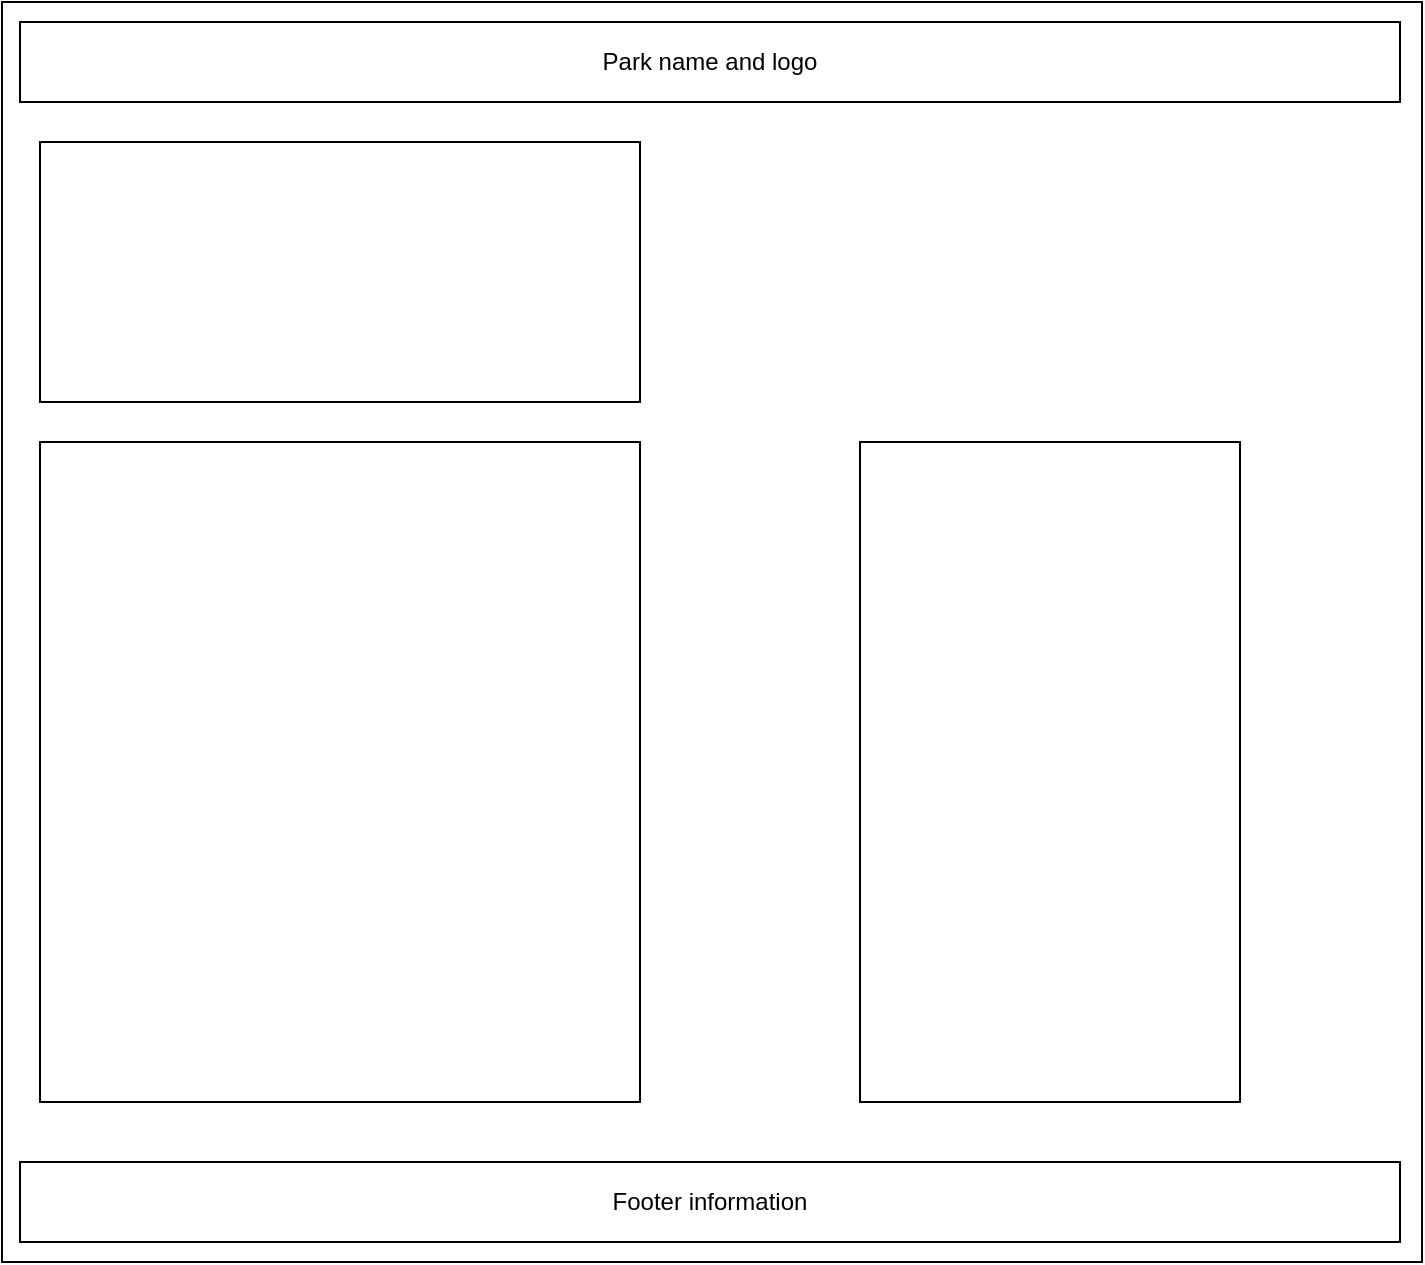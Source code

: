 <mxfile>
    <diagram id="97gA0pF0Zc46DC7x7eBv" name="Page-1">
        <mxGraphModel dx="1380" dy="735" grid="1" gridSize="10" guides="1" tooltips="1" connect="1" arrows="1" fold="1" page="1" pageScale="1" pageWidth="850" pageHeight="1100" math="0" shadow="0">
            <root>
                <mxCell id="0"/>
                <mxCell id="1" parent="0"/>
                <mxCell id="121" value="" style="whiteSpace=wrap;html=1;" vertex="1" parent="1">
                    <mxGeometry x="141" y="140" width="710" height="630" as="geometry"/>
                </mxCell>
                <mxCell id="122" value="Park name and logo" style="whiteSpace=wrap;html=1;" vertex="1" parent="1">
                    <mxGeometry x="150" y="150" width="690" height="40" as="geometry"/>
                </mxCell>
                <mxCell id="123" value="Footer information" style="whiteSpace=wrap;html=1;" vertex="1" parent="1">
                    <mxGeometry x="150" y="720" width="690" height="40" as="geometry"/>
                </mxCell>
                <mxCell id="124" value="" style="whiteSpace=wrap;html=1;" vertex="1" parent="1">
                    <mxGeometry x="160" y="210" width="300" height="130" as="geometry"/>
                </mxCell>
                <mxCell id="126" value="" style="whiteSpace=wrap;html=1;" vertex="1" parent="1">
                    <mxGeometry x="160" y="360" width="300" height="330" as="geometry"/>
                </mxCell>
                <mxCell id="127" value="" style="whiteSpace=wrap;html=1;" vertex="1" parent="1">
                    <mxGeometry x="570" y="360" width="190" height="330" as="geometry"/>
                </mxCell>
            </root>
        </mxGraphModel>
    </diagram>
</mxfile>